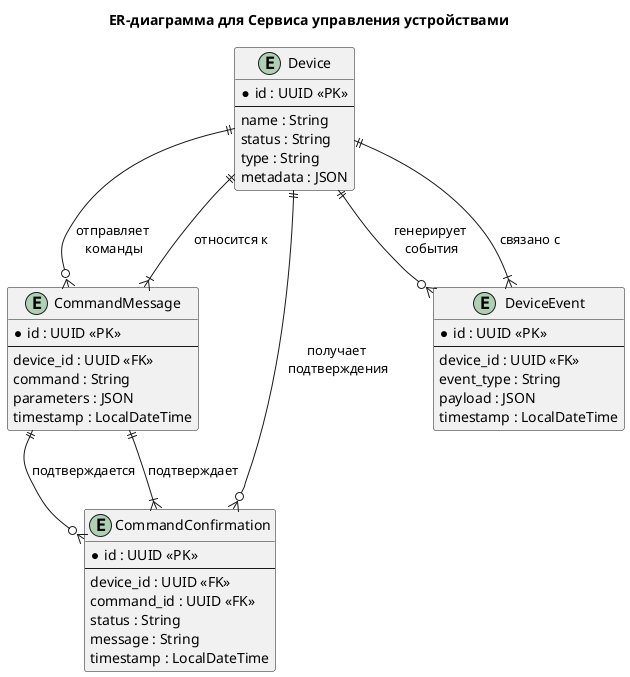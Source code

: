 @startuml

title ER-диаграмма для Сервиса управления устройствами

entity "Device" as D {
  * id : UUID <<PK>>
  --
  name : String
  status : String
  type : String
  metadata : JSON
}

entity "CommandMessage" as CM {
  * id : UUID <<PK>>
  --
  device_id : UUID <<FK>>
  command : String
  parameters : JSON
  timestamp : LocalDateTime
}

entity "CommandConfirmation" as CC {
  * id : UUID <<PK>>
  --
  device_id : UUID <<FK>>
  command_id : UUID <<FK>>
  status : String
  message : String
  timestamp : LocalDateTime
}

entity "DeviceEvent" as DE {
  * id : UUID <<PK>>
  --
  device_id : UUID <<FK>>
  event_type : String
  payload : JSON
  timestamp : LocalDateTime
}

' Взаимосвязи между сущностями
D ||--o{ CM : отправляет \nкоманды
D ||--o{ CC : получает \nподтверждения
D ||--o{ DE : генерирует \nсобытия
CM ||--o{ CC : подтверждается
CM }|--|| D : относится к
CC }|--|| CM : подтверждает
DE }|--|| D : связано с

@enduml